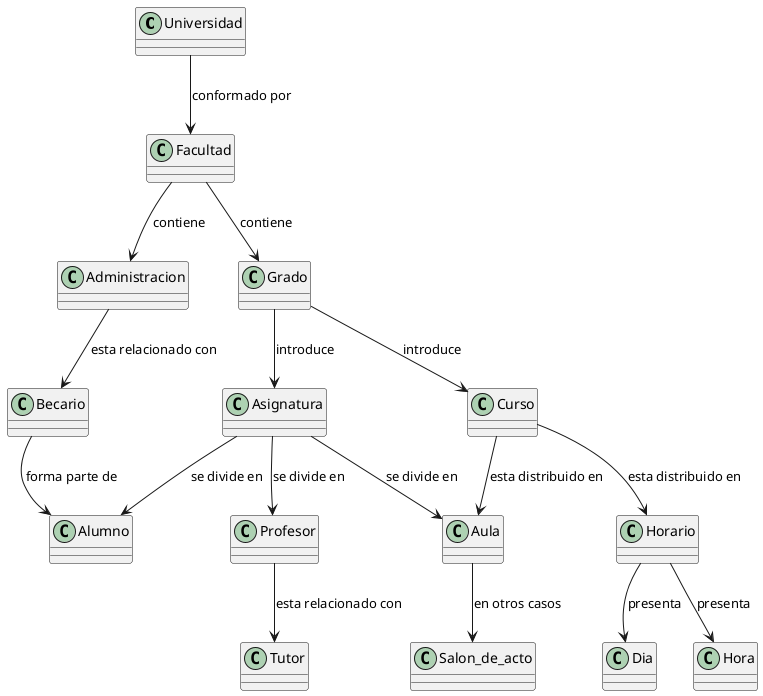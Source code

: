 @startuml
'https://plantuml.com/class-diagram

class Universidad
Universidad --> Facultad : conformado por
Facultad --> Administracion : contiene
Facultad --> Grado : contiene
Grado --> Asignatura : introduce
Grado --> Curso : introduce
Asignatura --> Alumno : se divide en
Asignatura --> Profesor : se divide en
Asignatura --> Aula : se divide en
Curso --> Horario : esta distribuido en
Curso --> Aula : esta distribuido en
Administracion --> Becario : esta relacionado con
Becario --> Alumno : forma parte de
Aula --> Salon_de_acto : en otros casos
Profesor --> Tutor : esta relacionado con
Horario --> Dia : presenta
Horario --> Hora : presenta
@enduml

